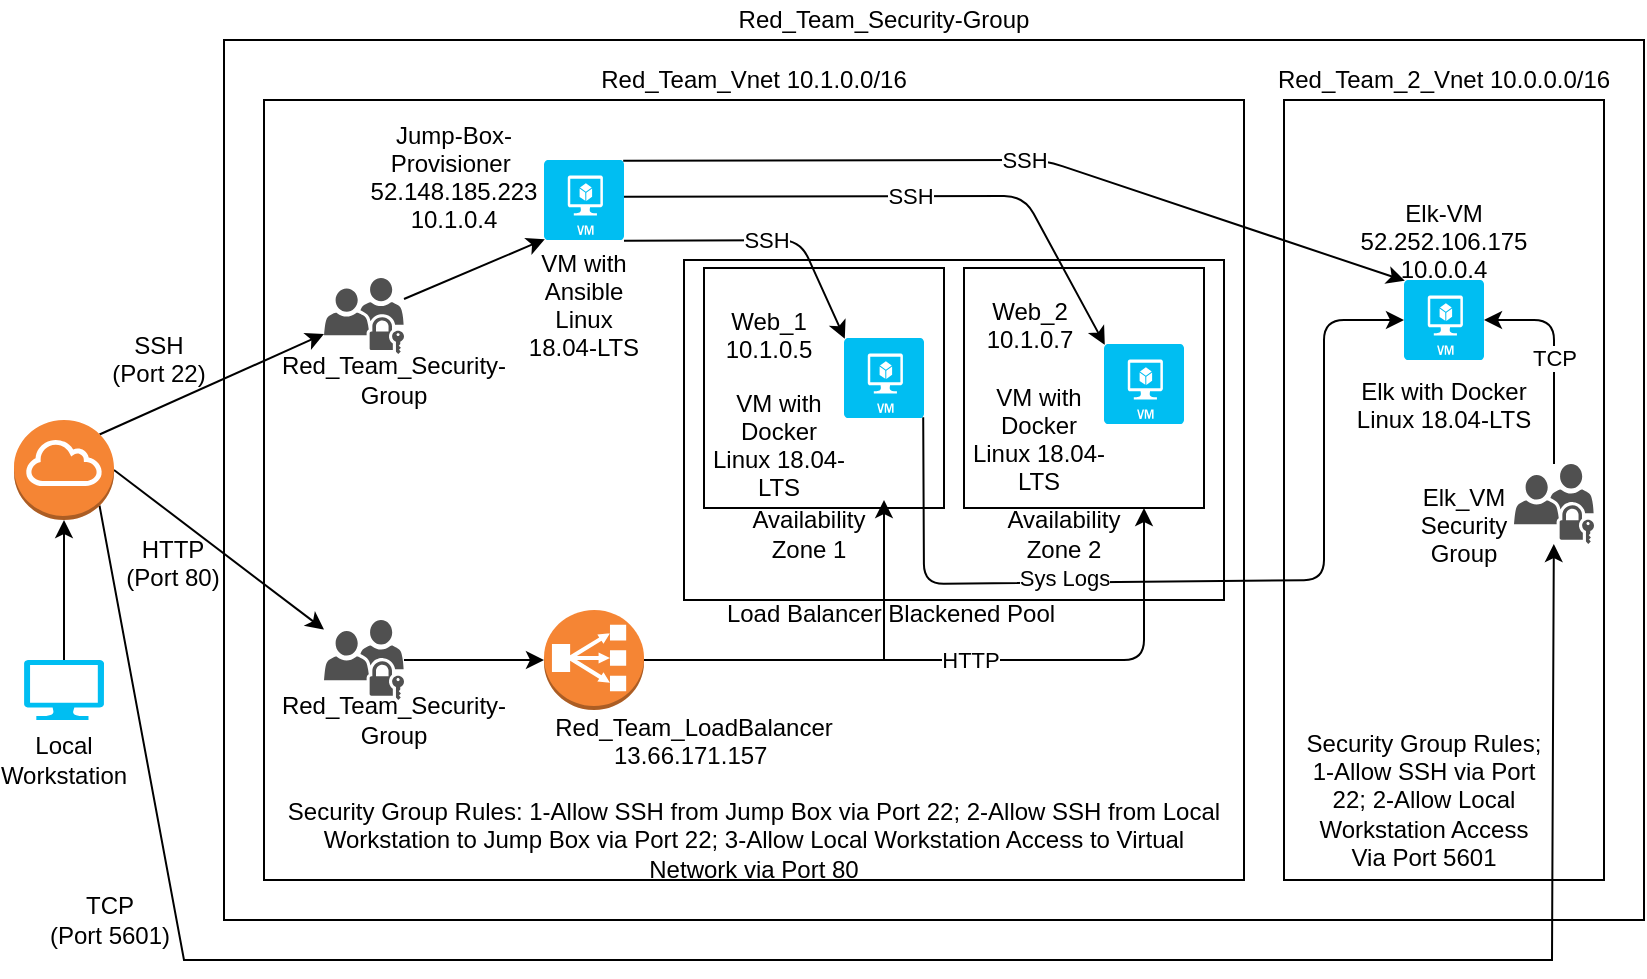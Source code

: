 <mxfile version="13.5.4" type="device"><diagram id="JibfxZyQYOYuQiwPyqlh" name="Page-1"><mxGraphModel dx="1108" dy="1487" grid="1" gridSize="10" guides="1" tooltips="1" connect="1" arrows="1" fold="1" page="1" pageScale="1" pageWidth="850" pageHeight="1100" math="0" shadow="0"><root><mxCell id="0"/><mxCell id="1" parent="0"/><mxCell id="2CDYOU834bgFcYE7Uu44-19" value="" style="rounded=0;whiteSpace=wrap;html=1;" vertex="1" parent="1"><mxGeometry x="140" y="-20" width="710" height="440" as="geometry"/></mxCell><mxCell id="2CDYOU834bgFcYE7Uu44-18" value="" style="rounded=0;whiteSpace=wrap;html=1;" vertex="1" parent="1"><mxGeometry x="160" y="10" width="490" height="390" as="geometry"/></mxCell><mxCell id="2CDYOU834bgFcYE7Uu44-17" value="" style="rounded=0;whiteSpace=wrap;html=1;" vertex="1" parent="1"><mxGeometry x="670" y="10" width="160" height="390" as="geometry"/></mxCell><mxCell id="2CDYOU834bgFcYE7Uu44-2" value="" style="verticalLabelPosition=bottom;html=1;verticalAlign=top;align=center;strokeColor=none;fillColor=#00BEF2;shape=mxgraph.azure.computer;pointerEvents=1;" vertex="1" parent="1"><mxGeometry x="40" y="290" width="40" height="30" as="geometry"/></mxCell><mxCell id="2CDYOU834bgFcYE7Uu44-3" value="" style="verticalLabelPosition=bottom;html=1;verticalAlign=top;align=center;strokeColor=none;fillColor=#00BEF2;shape=mxgraph.azure.virtual_machine;" vertex="1" parent="1"><mxGeometry x="300" y="40" width="40" height="40" as="geometry"/></mxCell><mxCell id="2CDYOU834bgFcYE7Uu44-75" style="edgeStyle=none;rounded=0;orthogonalLoop=1;jettySize=auto;html=1;exitX=0.99;exitY=0.99;exitDx=0;exitDy=0;exitPerimeter=0;" edge="1" parent="1" source="2CDYOU834bgFcYE7Uu44-5"><mxGeometry relative="1" as="geometry"><mxPoint x="620" y="250" as="targetPoint"/></mxGeometry></mxCell><mxCell id="2CDYOU834bgFcYE7Uu44-52" value="" style="edgeStyle=none;rounded=0;orthogonalLoop=1;jettySize=auto;html=1;exitX=1;exitY=0.5;exitDx=0;exitDy=0;exitPerimeter=0;entryX=1;entryY=0.5;entryDx=0;entryDy=0;entryPerimeter=0;" edge="1" parent="1" source="2CDYOU834bgFcYE7Uu44-6" target="2CDYOU834bgFcYE7Uu44-6"><mxGeometry relative="1" as="geometry"/></mxCell><mxCell id="2CDYOU834bgFcYE7Uu44-6" value="" style="outlineConnect=0;dashed=0;verticalLabelPosition=bottom;verticalAlign=top;align=center;html=1;shape=mxgraph.aws3.classic_load_balancer;fillColor=#F58534;gradientColor=none;" vertex="1" parent="1"><mxGeometry x="300" y="265" width="50" height="50" as="geometry"/></mxCell><mxCell id="2CDYOU834bgFcYE7Uu44-63" value="" style="edgeStyle=none;rounded=0;orthogonalLoop=1;jettySize=auto;html=1;entryX=0.01;entryY=0.99;entryDx=0;entryDy=0;entryPerimeter=0;" edge="1" parent="1" source="2CDYOU834bgFcYE7Uu44-7" target="2CDYOU834bgFcYE7Uu44-3"><mxGeometry relative="1" as="geometry"/></mxCell><mxCell id="2CDYOU834bgFcYE7Uu44-7" value="" style="pointerEvents=1;shadow=0;dashed=0;html=1;strokeColor=none;fillColor=#505050;labelPosition=center;verticalLabelPosition=bottom;verticalAlign=top;outlineConnect=0;align=center;shape=mxgraph.office.users.universal_security_group;" vertex="1" parent="1"><mxGeometry x="190" y="99" width="40" height="38" as="geometry"/></mxCell><mxCell id="2CDYOU834bgFcYE7Uu44-46" style="rounded=0;orthogonalLoop=1;jettySize=auto;html=1;exitX=0.5;exitY=0;exitDx=0;exitDy=0;exitPerimeter=0;entryX=0.5;entryY=1;entryDx=0;entryDy=0;entryPerimeter=0;" edge="1" parent="1" source="2CDYOU834bgFcYE7Uu44-2" target="2CDYOU834bgFcYE7Uu44-10"><mxGeometry relative="1" as="geometry"><mxPoint x="90" y="220" as="targetPoint"/></mxGeometry></mxCell><mxCell id="2CDYOU834bgFcYE7Uu44-47" style="edgeStyle=none;rounded=0;orthogonalLoop=1;jettySize=auto;html=1;exitX=0.855;exitY=0.145;exitDx=0;exitDy=0;exitPerimeter=0;" edge="1" parent="1" source="2CDYOU834bgFcYE7Uu44-10" target="2CDYOU834bgFcYE7Uu44-7"><mxGeometry relative="1" as="geometry"/></mxCell><mxCell id="2CDYOU834bgFcYE7Uu44-49" style="edgeStyle=none;rounded=0;orthogonalLoop=1;jettySize=auto;html=1;exitX=0.855;exitY=0.855;exitDx=0;exitDy=0;exitPerimeter=0;" edge="1" parent="1" source="2CDYOU834bgFcYE7Uu44-10" target="2CDYOU834bgFcYE7Uu44-12"><mxGeometry relative="1" as="geometry"><mxPoint x="802" y="243" as="targetPoint"/><Array as="points"><mxPoint x="120" y="440"/><mxPoint x="792" y="440"/><mxPoint x="804" y="440"/></Array></mxGeometry></mxCell><mxCell id="2CDYOU834bgFcYE7Uu44-50" style="edgeStyle=none;rounded=0;orthogonalLoop=1;jettySize=auto;html=1;exitX=1;exitY=0.5;exitDx=0;exitDy=0;exitPerimeter=0;" edge="1" parent="1" source="2CDYOU834bgFcYE7Uu44-10" target="2CDYOU834bgFcYE7Uu44-11"><mxGeometry relative="1" as="geometry"/></mxCell><mxCell id="2CDYOU834bgFcYE7Uu44-10" value="" style="outlineConnect=0;dashed=0;verticalLabelPosition=bottom;verticalAlign=top;align=center;html=1;shape=mxgraph.aws3.internet_gateway;fillColor=#F58534;gradientColor=none;" vertex="1" parent="1"><mxGeometry x="35" y="170" width="50" height="50" as="geometry"/></mxCell><mxCell id="2CDYOU834bgFcYE7Uu44-51" value="" style="edgeStyle=none;rounded=0;orthogonalLoop=1;jettySize=auto;html=1;" edge="1" parent="1" source="2CDYOU834bgFcYE7Uu44-11" target="2CDYOU834bgFcYE7Uu44-6"><mxGeometry relative="1" as="geometry"/></mxCell><mxCell id="2CDYOU834bgFcYE7Uu44-11" value="" style="pointerEvents=1;shadow=0;dashed=0;html=1;strokeColor=none;fillColor=#505050;labelPosition=center;verticalLabelPosition=bottom;verticalAlign=top;outlineConnect=0;align=center;shape=mxgraph.office.users.universal_security_group;" vertex="1" parent="1"><mxGeometry x="190" y="270" width="40" height="40" as="geometry"/></mxCell><mxCell id="2CDYOU834bgFcYE7Uu44-12" value="" style="pointerEvents=1;shadow=0;dashed=0;html=1;strokeColor=none;fillColor=#505050;labelPosition=center;verticalLabelPosition=bottom;verticalAlign=top;outlineConnect=0;align=center;shape=mxgraph.office.users.universal_security_group;" vertex="1" parent="1"><mxGeometry x="785" y="192" width="40" height="40" as="geometry"/></mxCell><mxCell id="2CDYOU834bgFcYE7Uu44-13" value="" style="verticalLabelPosition=bottom;html=1;verticalAlign=top;align=center;strokeColor=none;fillColor=#00BEF2;shape=mxgraph.azure.virtual_machine;" vertex="1" parent="1"><mxGeometry x="730" y="100" width="40" height="40" as="geometry"/></mxCell><mxCell id="2CDYOU834bgFcYE7Uu44-20" value="Red_Team_Security-Group" style="text;html=1;strokeColor=none;fillColor=none;align=center;verticalAlign=middle;whiteSpace=wrap;rounded=0;" vertex="1" parent="1"><mxGeometry x="390" y="-40" width="160" height="20" as="geometry"/></mxCell><mxCell id="2CDYOU834bgFcYE7Uu44-22" value="&lt;span style=&quot;font-family: &amp;#34;arial&amp;#34;&quot;&gt;Red_Team_Vnet&amp;nbsp;10.1.0.0/16&lt;/span&gt;" style="text;html=1;strokeColor=none;fillColor=none;align=center;verticalAlign=middle;whiteSpace=wrap;rounded=0;" vertex="1" parent="1"><mxGeometry x="325" y="-10" width="160" height="20" as="geometry"/></mxCell><mxCell id="2CDYOU834bgFcYE7Uu44-23" value="&lt;span style=&quot;font-family: &amp;#34;arial&amp;#34;&quot;&gt;Red_Team_2_Vnet&amp;nbsp;10.0.0.0/16&lt;/span&gt;" style="text;html=1;strokeColor=none;fillColor=none;align=center;verticalAlign=middle;whiteSpace=wrap;rounded=0;" vertex="1" parent="1"><mxGeometry x="670" y="-10" width="160" height="20" as="geometry"/></mxCell><mxCell id="2CDYOU834bgFcYE7Uu44-24" value="&lt;span style=&quot;font-family: &amp;#34;arial&amp;#34;&quot;&gt;Local Workstation&lt;/span&gt;" style="text;html=1;strokeColor=none;fillColor=none;align=center;verticalAlign=middle;whiteSpace=wrap;rounded=0;" vertex="1" parent="1"><mxGeometry x="30" y="330" width="60" height="20" as="geometry"/></mxCell><mxCell id="2CDYOU834bgFcYE7Uu44-25" value="&lt;p style=&quot;margin: 0px ; padding: 0px ; border: 0px none ; line-height: 0px ; overflow-wrap: break-word ; font-family: &amp;#34;arial&amp;#34;&quot;&gt;&lt;span style=&quot;line-height: 14px&quot;&gt;VM with Ansible&lt;/span&gt;&lt;/p&gt;&lt;p style=&quot;margin: 0px ; padding: 0px ; border: 0px none ; line-height: 0px ; overflow-wrap: break-word ; font-family: &amp;#34;arial&amp;#34;&quot;&gt;&lt;span style=&quot;line-height: 14px&quot;&gt;Linux 18.04-LTS&lt;/span&gt;&lt;/p&gt;" style="text;html=1;strokeColor=none;fillColor=none;align=center;verticalAlign=middle;whiteSpace=wrap;rounded=0;" vertex="1" parent="1"><mxGeometry x="290" y="87" width="60" height="50" as="geometry"/></mxCell><mxCell id="2CDYOU834bgFcYE7Uu44-26" value="&lt;span style=&quot;font-family: &amp;#34;arial&amp;#34;&quot;&gt;Red_Team_Security-Group&lt;/span&gt;" style="text;html=1;strokeColor=none;fillColor=none;align=center;verticalAlign=middle;whiteSpace=wrap;rounded=0;" vertex="1" parent="1"><mxGeometry x="190" y="140" width="70" height="20" as="geometry"/></mxCell><mxCell id="2CDYOU834bgFcYE7Uu44-27" value="&lt;span style=&quot;font-family: &amp;#34;arial&amp;#34;&quot;&gt;Red_Team_Security-Group&lt;/span&gt;" style="text;html=1;strokeColor=none;fillColor=none;align=center;verticalAlign=middle;whiteSpace=wrap;rounded=0;" vertex="1" parent="1"><mxGeometry x="180" y="310" width="90" height="20" as="geometry"/></mxCell><mxCell id="2CDYOU834bgFcYE7Uu44-28" value="&lt;p style=&quot;margin: 0px ; padding: 0px ; border: 0px none ; line-height: 0px ; overflow-wrap: break-word ; font-family: &amp;#34;arial&amp;#34;&quot;&gt;&lt;span style=&quot;line-height: 14px&quot;&gt;Red_Team_LoadBalancer&lt;/span&gt;&lt;/p&gt;&lt;p style=&quot;margin: 0px ; padding: 0px ; border: 0px none ; line-height: 0px ; overflow-wrap: break-word ; font-family: &amp;#34;arial&amp;#34;&quot;&gt;&lt;span style=&quot;line-height: 14px&quot;&gt;13.66.171.157&amp;nbsp;&lt;/span&gt;&lt;/p&gt;" style="text;html=1;strokeColor=none;fillColor=none;align=center;verticalAlign=middle;whiteSpace=wrap;rounded=0;" vertex="1" parent="1"><mxGeometry x="340" y="320" width="70" height="20" as="geometry"/></mxCell><mxCell id="2CDYOU834bgFcYE7Uu44-29" value="&lt;p style=&quot;margin: 0px ; padding: 0px ; border: 0px none ; line-height: 0px ; overflow-wrap: break-word ; font-family: &amp;#34;arial&amp;#34;&quot;&gt;&lt;span style=&quot;line-height: 14px&quot;&gt;Jump-Box-Provisioner&amp;nbsp;&lt;/span&gt;&lt;/p&gt;&lt;p style=&quot;margin: 0px ; padding: 0px ; border: 0px none ; line-height: 0px ; overflow-wrap: break-word ; font-family: &amp;#34;arial&amp;#34;&quot;&gt;&lt;span style=&quot;line-height: 14px&quot;&gt;52.148.185.223&lt;/span&gt;&lt;/p&gt;&lt;p style=&quot;margin: 0px ; padding: 0px ; border: 0px none ; line-height: 0px ; overflow-wrap: break-word ; font-family: &amp;#34;arial&amp;#34;&quot;&gt;&lt;span style=&quot;line-height: 14px&quot;&gt;10.1.0.4&lt;/span&gt;&lt;/p&gt;" style="text;html=1;strokeColor=none;fillColor=none;align=center;verticalAlign=middle;whiteSpace=wrap;rounded=0;" vertex="1" parent="1"><mxGeometry x="215" y="38" width="80" height="20" as="geometry"/></mxCell><mxCell id="2CDYOU834bgFcYE7Uu44-34" value="&lt;p style=&quot;margin: 0px ; padding: 0px ; border: 0px none ; line-height: 0px ; overflow-wrap: break-word ; font-family: &amp;#34;arial&amp;#34;&quot;&gt;&lt;span style=&quot;line-height: 14px&quot;&gt;Elk-VM&lt;/span&gt;&lt;/p&gt;&lt;p style=&quot;margin: 0px ; padding: 0px ; border: 0px none ; line-height: 0px ; overflow-wrap: break-word ; font-family: &amp;#34;arial&amp;#34;&quot;&gt;&lt;span style=&quot;line-height: 14px&quot;&gt;52.252.106.175&lt;/span&gt;&lt;/p&gt;&lt;p style=&quot;margin: 0px ; padding: 0px ; border: 0px none ; line-height: 0px ; overflow-wrap: break-word ; font-family: &amp;#34;arial&amp;#34;&quot;&gt;&lt;span style=&quot;line-height: 14px&quot;&gt;10.0.0.4&lt;/span&gt;&lt;/p&gt;" style="text;html=1;strokeColor=none;fillColor=none;align=center;verticalAlign=middle;whiteSpace=wrap;rounded=0;" vertex="1" parent="1"><mxGeometry x="715" y="70" width="70" height="20" as="geometry"/></mxCell><mxCell id="2CDYOU834bgFcYE7Uu44-35" value="&lt;p style=&quot;margin: 0px ; padding: 0px ; border: 0px none ; line-height: 0px ; overflow-wrap: break-word ; font-family: &amp;#34;arial&amp;#34;&quot;&gt;&lt;span style=&quot;line-height: 14px&quot;&gt;Elk with Docker&lt;/span&gt;&lt;/p&gt;&lt;p style=&quot;margin: 0px ; padding: 0px ; border: 0px none ; line-height: 0px ; overflow-wrap: break-word ; font-family: &amp;#34;arial&amp;#34;&quot;&gt;&lt;span style=&quot;line-height: 14px&quot;&gt;Linux&amp;nbsp;18.04-LTS&lt;/span&gt;&lt;/p&gt;" style="text;html=1;strokeColor=none;fillColor=none;align=center;verticalAlign=middle;whiteSpace=wrap;rounded=0;" vertex="1" parent="1"><mxGeometry x="700" y="152" width="100" height="20" as="geometry"/></mxCell><mxCell id="2CDYOU834bgFcYE7Uu44-36" value="&lt;p style=&quot;margin: 0px ; padding: 0px ; border: 0px none ; line-height: 0px ; overflow-wrap: break-word ; font-family: &amp;#34;arial&amp;#34;&quot;&gt;&lt;span style=&quot;line-height: 14px&quot;&gt;Elk_VM&lt;/span&gt;&lt;/p&gt;&lt;p style=&quot;margin: 0px ; padding: 0px ; border: 0px none ; line-height: 0px ; overflow-wrap: break-word ; font-family: &amp;#34;arial&amp;#34;&quot;&gt;&lt;span style=&quot;line-height: 14px&quot;&gt;Security&lt;/span&gt;&lt;/p&gt;&lt;p style=&quot;margin: 0px ; padding: 0px ; border: 0px none ; line-height: 0px ; overflow-wrap: break-word ; font-family: &amp;#34;arial&amp;#34;&quot;&gt;&lt;span style=&quot;line-height: 14px&quot;&gt;Group&lt;/span&gt;&lt;/p&gt;" style="text;html=1;strokeColor=none;fillColor=none;align=center;verticalAlign=middle;whiteSpace=wrap;rounded=0;" vertex="1" parent="1"><mxGeometry x="735" y="212" width="50" height="20" as="geometry"/></mxCell><mxCell id="2CDYOU834bgFcYE7Uu44-37" value="&lt;span style=&quot;font-family: &amp;#34;arial&amp;#34;&quot;&gt;Security Group Rules: 1-Allow SSH from Jump Box via Port 22; 2-Allow SSH from Local Workstation to Jump Box via Port 22; 3-Allow Local Workstation Access to Virtual Network via Port 80&lt;/span&gt;" style="text;html=1;strokeColor=none;fillColor=none;align=center;verticalAlign=middle;whiteSpace=wrap;rounded=0;" vertex="1" parent="1"><mxGeometry x="170" y="370" width="470" height="20" as="geometry"/></mxCell><mxCell id="2CDYOU834bgFcYE7Uu44-38" value="&lt;span style=&quot;font-family: &amp;#34;arial&amp;#34;&quot;&gt;Security Group Rules; 1-Allow SSH via Port 22; 2-Allow Local Workstation Access Via Port 5601&lt;/span&gt;" style="text;html=1;strokeColor=none;fillColor=none;align=center;verticalAlign=middle;whiteSpace=wrap;rounded=0;" vertex="1" parent="1"><mxGeometry x="680" y="350" width="120" height="20" as="geometry"/></mxCell><mxCell id="2CDYOU834bgFcYE7Uu44-41" value="&lt;p style=&quot;margin: 0px ; padding: 0px ; border: 0px none ; line-height: 0px ; overflow-wrap: break-word ; font-family: &amp;#34;arial&amp;#34;&quot;&gt;&lt;span style=&quot;line-height: 14px&quot;&gt;SSH&lt;/span&gt;&lt;/p&gt;&lt;p style=&quot;margin: 0px ; padding: 0px ; border: 0px none ; line-height: 0px ; overflow-wrap: break-word ; font-family: &amp;#34;arial&amp;#34;&quot;&gt;&lt;span style=&quot;line-height: 14px&quot;&gt;(Port 22)&lt;/span&gt;&lt;/p&gt;" style="text;html=1;strokeColor=none;fillColor=none;align=center;verticalAlign=middle;whiteSpace=wrap;rounded=0;" vertex="1" parent="1"><mxGeometry x="80" y="129" width="55" height="20" as="geometry"/></mxCell><mxCell id="2CDYOU834bgFcYE7Uu44-42" value="&lt;p style=&quot;margin: 0px ; padding: 0px ; border: 0px none ; line-height: 0px ; overflow-wrap: break-word ; font-family: &amp;#34;arial&amp;#34;&quot;&gt;&lt;span style=&quot;line-height: 14px&quot;&gt;HTTP&lt;/span&gt;&lt;/p&gt;&lt;p style=&quot;margin: 0px ; padding: 0px ; border: 0px none ; line-height: 0px ; overflow-wrap: break-word ; font-family: &amp;#34;arial&amp;#34;&quot;&gt;&lt;span style=&quot;line-height: 14px&quot;&gt;(Port 80)&lt;/span&gt;&lt;/p&gt;" style="text;html=1;strokeColor=none;fillColor=none;align=center;verticalAlign=middle;whiteSpace=wrap;rounded=0;" vertex="1" parent="1"><mxGeometry x="87" y="231" width="55" height="20" as="geometry"/></mxCell><mxCell id="2CDYOU834bgFcYE7Uu44-43" value="TCP&lt;br&gt;(Port 5601)" style="text;html=1;strokeColor=none;fillColor=none;align=center;verticalAlign=middle;whiteSpace=wrap;rounded=0;" vertex="1" parent="1"><mxGeometry x="48" y="400" width="70" height="40" as="geometry"/></mxCell><mxCell id="2CDYOU834bgFcYE7Uu44-60" style="edgeStyle=none;rounded=0;orthogonalLoop=1;jettySize=auto;html=1;exitX=0.75;exitY=0;exitDx=0;exitDy=0;" edge="1" parent="1" source="2CDYOU834bgFcYE7Uu44-29" target="2CDYOU834bgFcYE7Uu44-29"><mxGeometry relative="1" as="geometry"/></mxCell><mxCell id="2CDYOU834bgFcYE7Uu44-64" value="" style="endArrow=classic;html=1;exitX=0.99;exitY=0.01;exitDx=0;exitDy=0;exitPerimeter=0;entryX=0.01;entryY=0.01;entryDx=0;entryDy=0;entryPerimeter=0;" edge="1" parent="1" source="2CDYOU834bgFcYE7Uu44-3" target="2CDYOU834bgFcYE7Uu44-13"><mxGeometry relative="1" as="geometry"><mxPoint x="360" y="20" as="sourcePoint"/><mxPoint x="460" y="20" as="targetPoint"/><Array as="points"><mxPoint x="550" y="40"/></Array></mxGeometry></mxCell><mxCell id="2CDYOU834bgFcYE7Uu44-65" value="SSH" style="edgeLabel;resizable=0;html=1;align=center;verticalAlign=middle;" connectable="0" vertex="1" parent="2CDYOU834bgFcYE7Uu44-64"><mxGeometry relative="1" as="geometry"/></mxCell><mxCell id="2CDYOU834bgFcYE7Uu44-73" style="edgeStyle=none;rounded=0;orthogonalLoop=1;jettySize=auto;html=1;exitX=0.5;exitY=0;exitDx=0;exitDy=0;" edge="1" parent="1" source="2CDYOU834bgFcYE7Uu44-30" target="2CDYOU834bgFcYE7Uu44-30"><mxGeometry relative="1" as="geometry"/></mxCell><mxCell id="2CDYOU834bgFcYE7Uu44-74" style="edgeStyle=none;rounded=0;orthogonalLoop=1;jettySize=auto;html=1;exitX=1;exitY=0.5;exitDx=0;exitDy=0;" edge="1" parent="1" source="2CDYOU834bgFcYE7Uu44-16" target="2CDYOU834bgFcYE7Uu44-16"><mxGeometry relative="1" as="geometry"/></mxCell><mxCell id="2CDYOU834bgFcYE7Uu44-79" value="" style="endArrow=classic;html=1;entryX=1;entryY=0.5;entryDx=0;entryDy=0;entryPerimeter=0;" edge="1" parent="1" source="2CDYOU834bgFcYE7Uu44-12" target="2CDYOU834bgFcYE7Uu44-13"><mxGeometry relative="1" as="geometry"><mxPoint x="890" y="180" as="sourcePoint"/><mxPoint x="990" y="180" as="targetPoint"/><Array as="points"><mxPoint x="805" y="120"/></Array></mxGeometry></mxCell><mxCell id="2CDYOU834bgFcYE7Uu44-80" value="TCP" style="edgeLabel;resizable=0;html=1;align=center;verticalAlign=middle;" connectable="0" vertex="1" parent="2CDYOU834bgFcYE7Uu44-79"><mxGeometry relative="1" as="geometry"/></mxCell><mxCell id="2CDYOU834bgFcYE7Uu44-88" value="" style="rounded=0;whiteSpace=wrap;html=1;" vertex="1" parent="1"><mxGeometry x="370" y="90" width="270" height="170" as="geometry"/></mxCell><mxCell id="2CDYOU834bgFcYE7Uu44-15" value="" style="rounded=0;whiteSpace=wrap;html=1;" vertex="1" parent="1"><mxGeometry x="380" y="94" width="120" height="120" as="geometry"/></mxCell><mxCell id="2CDYOU834bgFcYE7Uu44-16" value="" style="rounded=0;whiteSpace=wrap;html=1;" vertex="1" parent="1"><mxGeometry x="510" y="94" width="120" height="120" as="geometry"/></mxCell><mxCell id="2CDYOU834bgFcYE7Uu44-54" value="" style="edgeStyle=none;rounded=0;orthogonalLoop=1;jettySize=auto;html=1;" edge="1" parent="1"><mxGeometry relative="1" as="geometry"><mxPoint x="470" y="290" as="sourcePoint"/><mxPoint x="470" y="210" as="targetPoint"/></mxGeometry></mxCell><mxCell id="2CDYOU834bgFcYE7Uu44-70" value="" style="endArrow=classic;html=1;exitX=1;exitY=0.5;exitDx=0;exitDy=0;exitPerimeter=0;entryX=0.75;entryY=1;entryDx=0;entryDy=0;" edge="1" parent="1" source="2CDYOU834bgFcYE7Uu44-6" target="2CDYOU834bgFcYE7Uu44-16"><mxGeometry relative="1" as="geometry"><mxPoint x="460" y="300" as="sourcePoint"/><mxPoint x="560" y="300" as="targetPoint"/><Array as="points"><mxPoint x="600" y="290"/></Array></mxGeometry></mxCell><mxCell id="2CDYOU834bgFcYE7Uu44-71" value="HTTP" style="edgeLabel;resizable=0;html=1;align=center;verticalAlign=middle;" connectable="0" vertex="1" parent="2CDYOU834bgFcYE7Uu44-70"><mxGeometry relative="1" as="geometry"/></mxCell><mxCell id="2CDYOU834bgFcYE7Uu44-76" value="" style="endArrow=classic;html=1;exitX=0.99;exitY=0.99;exitDx=0;exitDy=0;exitPerimeter=0;entryX=0;entryY=0.5;entryDx=0;entryDy=0;entryPerimeter=0;" edge="1" parent="1" source="2CDYOU834bgFcYE7Uu44-4" target="2CDYOU834bgFcYE7Uu44-13"><mxGeometry relative="1" as="geometry"><mxPoint x="497.5" y="252" as="sourcePoint"/><mxPoint x="597.5" y="252" as="targetPoint"/><Array as="points"><mxPoint x="490" y="252"/><mxPoint x="690" y="250"/><mxPoint x="690" y="120"/></Array></mxGeometry></mxCell><mxCell id="2CDYOU834bgFcYE7Uu44-77" value="Sys Logs" style="edgeLabel;resizable=0;html=1;align=center;verticalAlign=middle;" connectable="0" vertex="1" parent="2CDYOU834bgFcYE7Uu44-76"><mxGeometry relative="1" as="geometry"><mxPoint x="-73.59" y="-1.56" as="offset"/></mxGeometry></mxCell><mxCell id="2CDYOU834bgFcYE7Uu44-4" value="" style="verticalLabelPosition=bottom;html=1;verticalAlign=top;align=center;strokeColor=none;fillColor=#00BEF2;shape=mxgraph.azure.virtual_machine;" vertex="1" parent="1"><mxGeometry x="450" y="129" width="40" height="40" as="geometry"/></mxCell><mxCell id="2CDYOU834bgFcYE7Uu44-68" value="" style="endArrow=classic;html=1;exitX=0.99;exitY=0.01;exitDx=0;exitDy=0;exitPerimeter=0;entryX=0.01;entryY=0.01;entryDx=0;entryDy=0;entryPerimeter=0;" edge="1" parent="1" target="2CDYOU834bgFcYE7Uu44-4"><mxGeometry relative="1" as="geometry"><mxPoint x="340" y="80.4" as="sourcePoint"/><mxPoint x="730.8" y="140.4" as="targetPoint"/><Array as="points"><mxPoint x="428" y="80"/></Array></mxGeometry></mxCell><mxCell id="2CDYOU834bgFcYE7Uu44-69" value="SSH" style="edgeLabel;resizable=0;html=1;align=center;verticalAlign=middle;" connectable="0" vertex="1" parent="2CDYOU834bgFcYE7Uu44-68"><mxGeometry relative="1" as="geometry"/></mxCell><mxCell id="2CDYOU834bgFcYE7Uu44-5" value="" style="verticalLabelPosition=bottom;html=1;verticalAlign=top;align=center;strokeColor=none;fillColor=#00BEF2;shape=mxgraph.azure.virtual_machine;" vertex="1" parent="1"><mxGeometry x="580" y="132" width="40" height="40" as="geometry"/></mxCell><mxCell id="2CDYOU834bgFcYE7Uu44-66" value="" style="endArrow=classic;html=1;exitX=0.99;exitY=0.01;exitDx=0;exitDy=0;exitPerimeter=0;entryX=0.01;entryY=0.01;entryDx=0;entryDy=0;entryPerimeter=0;" edge="1" parent="1" target="2CDYOU834bgFcYE7Uu44-5"><mxGeometry relative="1" as="geometry"><mxPoint x="340" y="58.4" as="sourcePoint"/><mxPoint x="730.8" y="118.4" as="targetPoint"/><Array as="points"><mxPoint x="540" y="58"/></Array></mxGeometry></mxCell><mxCell id="2CDYOU834bgFcYE7Uu44-67" value="SSH" style="edgeLabel;resizable=0;html=1;align=center;verticalAlign=middle;" connectable="0" vertex="1" parent="2CDYOU834bgFcYE7Uu44-66"><mxGeometry relative="1" as="geometry"/></mxCell><mxCell id="2CDYOU834bgFcYE7Uu44-31" value="&lt;p style=&quot;margin: 0px ; padding: 0px ; border: 0px none ; line-height: 0px ; overflow-wrap: break-word ; font-family: &amp;#34;arial&amp;#34;&quot;&gt;&lt;span style=&quot;line-height: 14px&quot;&gt;VM with Docker&lt;/span&gt;&lt;/p&gt;&lt;p style=&quot;margin: 0px ; padding: 0px ; border: 0px none ; line-height: 0px ; overflow-wrap: break-word ; font-family: &amp;#34;arial&amp;#34;&quot;&gt;&lt;span style=&quot;line-height: 14px&quot;&gt;Linux&amp;nbsp;18.04-LTS&lt;/span&gt;&lt;/p&gt;" style="text;html=1;strokeColor=none;fillColor=none;align=center;verticalAlign=middle;whiteSpace=wrap;rounded=0;" vertex="1" parent="1"><mxGeometry x="510" y="169" width="75" height="20" as="geometry"/></mxCell><mxCell id="2CDYOU834bgFcYE7Uu44-30" value="&lt;p style=&quot;margin: 0px ; padding: 0px ; border: 0px none ; line-height: 0px ; overflow-wrap: break-word ; font-family: &amp;#34;arial&amp;#34;&quot;&gt;&lt;span class=&quot;&quot; style=&quot;line-height: 14px&quot;&gt;Web_1&lt;/span&gt;&lt;/p&gt;&lt;p style=&quot;margin: 0px ; padding: 0px ; border: 0px none ; line-height: 0px ; overflow-wrap: break-word ; font-family: &amp;#34;arial&amp;#34;&quot;&gt;&lt;span class=&quot;&quot; style=&quot;line-height: 14px&quot;&gt;10.1.0.5&lt;/span&gt;&lt;/p&gt;" style="text;html=1;strokeColor=none;fillColor=none;align=center;verticalAlign=middle;whiteSpace=wrap;rounded=0;" vertex="1" parent="1"><mxGeometry x="390" y="117" width="45" height="20" as="geometry"/></mxCell><mxCell id="2CDYOU834bgFcYE7Uu44-32" value="&lt;p style=&quot;margin: 0px ; padding: 0px ; border: 0px none ; line-height: 0px ; overflow-wrap: break-word ; font-family: &amp;#34;arial&amp;#34;&quot;&gt;&lt;span class=&quot;&quot; style=&quot;line-height: 14px&quot;&gt;Web_2&lt;/span&gt;&lt;/p&gt;&lt;p style=&quot;margin: 0px ; padding: 0px ; border: 0px none ; line-height: 0px ; overflow-wrap: break-word ; font-family: &amp;#34;arial&amp;#34;&quot;&gt;&lt;span class=&quot;&quot; style=&quot;line-height: 14px&quot;&gt;10.1.0.7&lt;/span&gt;&lt;/p&gt;" style="text;html=1;strokeColor=none;fillColor=none;align=center;verticalAlign=middle;whiteSpace=wrap;rounded=0;" vertex="1" parent="1"><mxGeometry x="522.5" y="112" width="40" height="20" as="geometry"/></mxCell><mxCell id="2CDYOU834bgFcYE7Uu44-33" value="&lt;p style=&quot;margin: 0px ; padding: 0px ; border: 0px none ; line-height: 0px ; overflow-wrap: break-word ; font-family: &amp;#34;arial&amp;#34;&quot;&gt;&lt;span style=&quot;line-height: 14px&quot;&gt;VM with Docker&lt;/span&gt;&lt;/p&gt;&lt;p style=&quot;margin: 0px ; padding: 0px ; border: 0px none ; line-height: 0px ; overflow-wrap: break-word ; font-family: &amp;#34;arial&amp;#34;&quot;&gt;&lt;span style=&quot;line-height: 14px&quot;&gt;Linux&amp;nbsp;18.04-LTS&lt;/span&gt;&lt;/p&gt;" style="text;html=1;strokeColor=none;fillColor=none;align=center;verticalAlign=middle;whiteSpace=wrap;rounded=0;" vertex="1" parent="1"><mxGeometry x="390" y="172" width="55" height="20" as="geometry"/></mxCell><mxCell id="2CDYOU834bgFcYE7Uu44-39" value="&lt;span style=&quot;font-family: &amp;#34;arial&amp;#34;&quot;&gt;Availability Zone 1&lt;/span&gt;" style="text;html=1;strokeColor=none;fillColor=none;align=center;verticalAlign=middle;whiteSpace=wrap;rounded=0;" vertex="1" parent="1"><mxGeometry x="405" y="217" width="55" height="20" as="geometry"/></mxCell><mxCell id="2CDYOU834bgFcYE7Uu44-40" value="&lt;span style=&quot;font-family: &amp;#34;arial&amp;#34;&quot;&gt;Availability Zone 2&lt;/span&gt;" style="text;html=1;strokeColor=none;fillColor=none;align=center;verticalAlign=middle;whiteSpace=wrap;rounded=0;" vertex="1" parent="1"><mxGeometry x="540" y="217" width="40" height="20" as="geometry"/></mxCell><mxCell id="2CDYOU834bgFcYE7Uu44-89" value="Load Balancer Blackened Pool" style="text;html=1;strokeColor=none;fillColor=none;align=center;verticalAlign=middle;whiteSpace=wrap;rounded=0;" vertex="1" parent="1"><mxGeometry x="381" y="247" width="185" height="40" as="geometry"/></mxCell></root></mxGraphModel></diagram></mxfile>